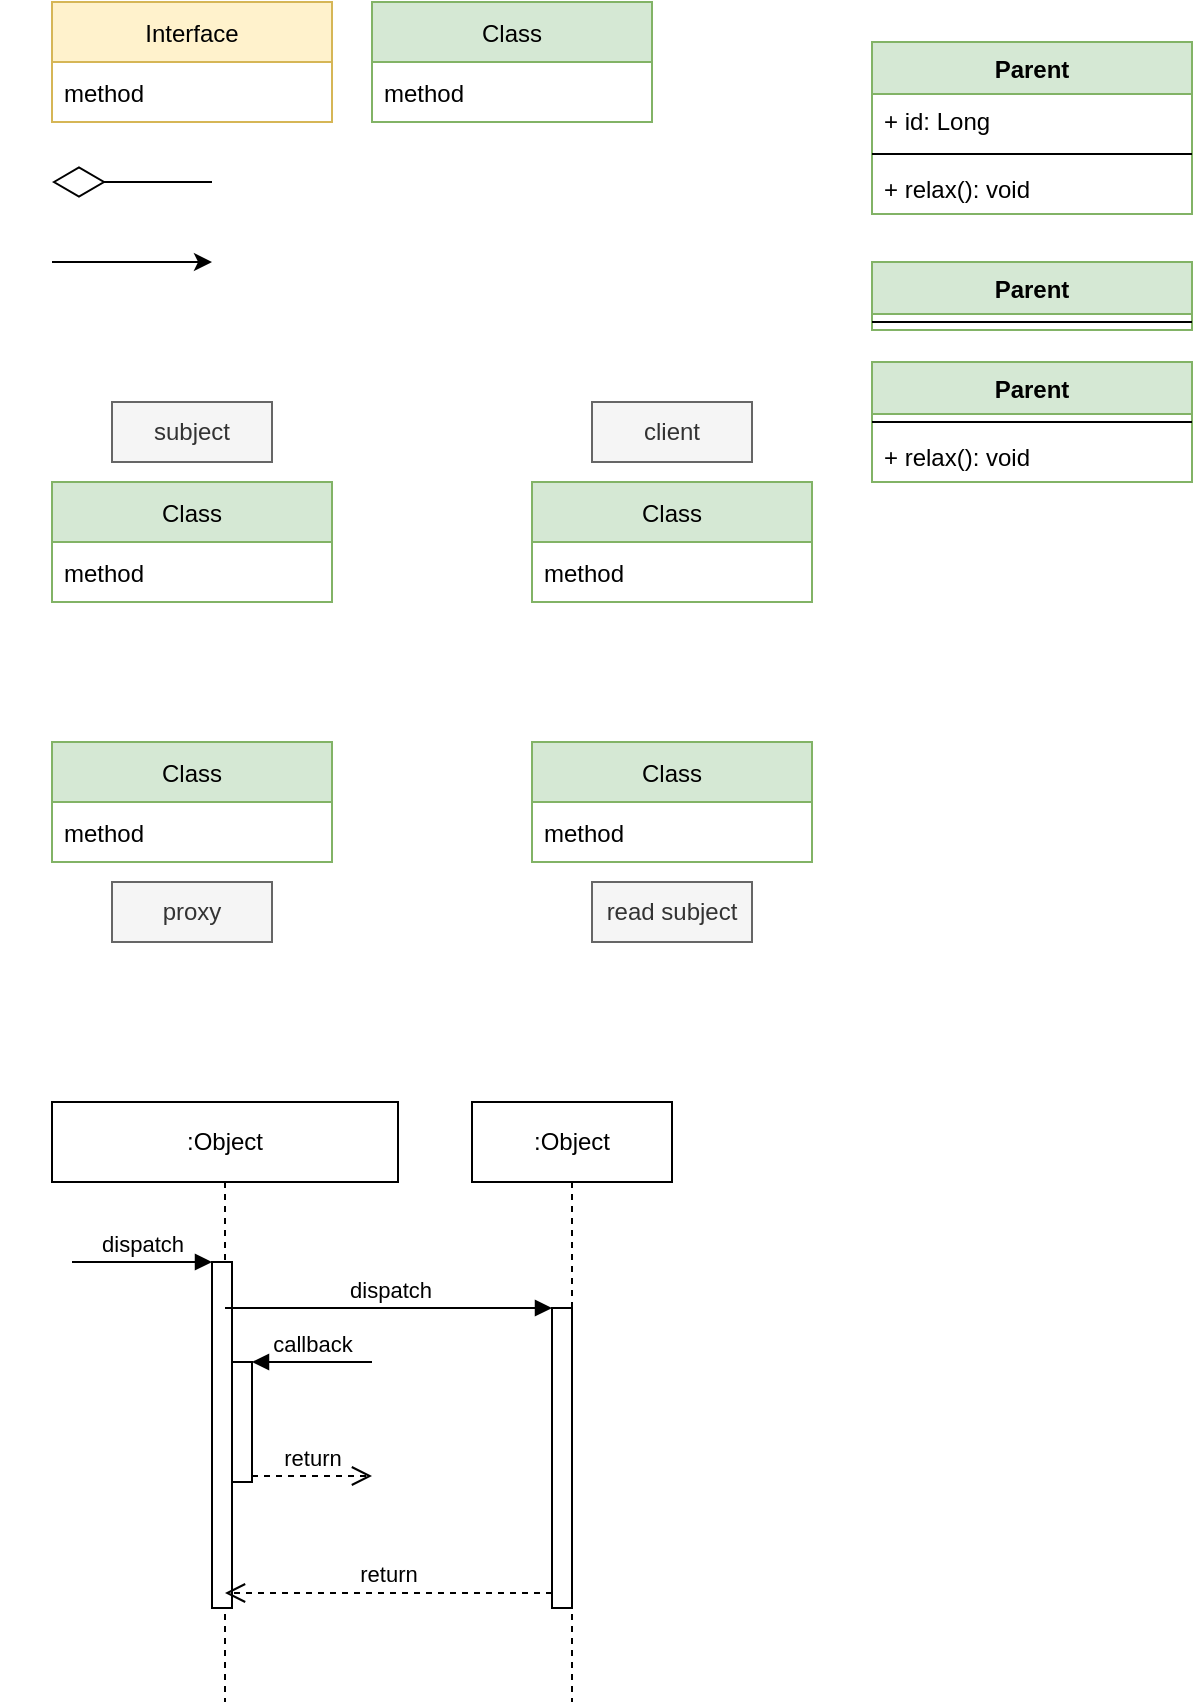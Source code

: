 <mxfile version="15.5.4" type="embed"><diagram id="ierNxM7DQVHxh4hlCwrf" name="Page-1"><mxGraphModel dx="574" dy="720" grid="1" gridSize="10" guides="1" tooltips="1" connect="1" arrows="1" fold="1" page="1" pageScale="1" pageWidth="850" pageHeight="1100" math="0" shadow="0"><root><mxCell id="0"/><mxCell id="1" parent="0"/><mxCell id="2" value="Interface" style="swimlane;fontStyle=0;childLayout=stackLayout;horizontal=1;startSize=30;horizontalStack=0;resizeParent=1;resizeParentMax=0;resizeLast=0;collapsible=1;marginBottom=0;fillColor=#fff2cc;strokeColor=#d6b656;" parent="1" vertex="1"><mxGeometry x="40" y="10" width="140" height="60" as="geometry"/></mxCell><mxCell id="3" value="method" style="text;strokeColor=none;fillColor=none;align=left;verticalAlign=middle;spacingLeft=4;spacingRight=4;overflow=hidden;points=[[0,0.5],[1,0.5]];portConstraint=eastwest;rotatable=0;" parent="2" vertex="1"><mxGeometry y="30" width="140" height="30" as="geometry"/></mxCell><mxCell id="4" value="Class" style="swimlane;fontStyle=0;childLayout=stackLayout;horizontal=1;startSize=30;horizontalStack=0;resizeParent=1;resizeParentMax=0;resizeLast=0;collapsible=1;marginBottom=0;fillColor=#d5e8d4;strokeColor=#82b366;" parent="1" vertex="1"><mxGeometry x="200" y="10" width="140" height="60" as="geometry"/></mxCell><mxCell id="5" value="method" style="text;strokeColor=none;fillColor=none;align=left;verticalAlign=middle;spacingLeft=4;spacingRight=4;overflow=hidden;points=[[0,0.5],[1,0.5]];portConstraint=eastwest;rotatable=0;" parent="4" vertex="1"><mxGeometry y="30" width="140" height="30" as="geometry"/></mxCell><mxCell id="6" value="read subject" style="rounded=0;whiteSpace=wrap;html=1;fillColor=#f5f5f5;fontColor=#333333;strokeColor=#666666;" parent="1" vertex="1"><mxGeometry x="310" y="450" width="80" height="30" as="geometry"/></mxCell><mxCell id="7" value="Class" style="swimlane;fontStyle=0;childLayout=stackLayout;horizontal=1;startSize=30;horizontalStack=0;resizeParent=1;resizeParentMax=0;resizeLast=0;collapsible=1;marginBottom=0;fillColor=#d5e8d4;strokeColor=#82b366;" parent="1" vertex="1"><mxGeometry x="280" y="380" width="140" height="60" as="geometry"/></mxCell><mxCell id="8" value="method" style="text;strokeColor=none;fillColor=none;align=left;verticalAlign=middle;spacingLeft=4;spacingRight=4;overflow=hidden;points=[[0,0.5],[1,0.5]];portConstraint=eastwest;rotatable=0;" parent="7" vertex="1"><mxGeometry y="30" width="140" height="30" as="geometry"/></mxCell><mxCell id="9" value="Class" style="swimlane;fontStyle=0;childLayout=stackLayout;horizontal=1;startSize=30;horizontalStack=0;resizeParent=1;resizeParentMax=0;resizeLast=0;collapsible=1;marginBottom=0;fillColor=#d5e8d4;strokeColor=#82b366;" parent="1" vertex="1"><mxGeometry x="40" y="380" width="140" height="60" as="geometry"/></mxCell><mxCell id="10" value="method" style="text;strokeColor=none;fillColor=none;align=left;verticalAlign=middle;spacingLeft=4;spacingRight=4;overflow=hidden;points=[[0,0.5],[1,0.5]];portConstraint=eastwest;rotatable=0;" parent="9" vertex="1"><mxGeometry y="30" width="140" height="30" as="geometry"/></mxCell><mxCell id="13" value="proxy" style="rounded=0;whiteSpace=wrap;html=1;fillColor=#f5f5f5;fontColor=#333333;strokeColor=#666666;" parent="1" vertex="1"><mxGeometry x="70" y="450" width="80" height="30" as="geometry"/></mxCell><mxCell id="14" value="Class" style="swimlane;fontStyle=0;childLayout=stackLayout;horizontal=1;startSize=30;horizontalStack=0;resizeParent=1;resizeParentMax=0;resizeLast=0;collapsible=1;marginBottom=0;fillColor=#d5e8d4;strokeColor=#82b366;" parent="1" vertex="1"><mxGeometry x="40" y="250" width="140" height="60" as="geometry"/></mxCell><mxCell id="15" value="method" style="text;strokeColor=none;fillColor=none;align=left;verticalAlign=middle;spacingLeft=4;spacingRight=4;overflow=hidden;points=[[0,0.5],[1,0.5]];portConstraint=eastwest;rotatable=0;" parent="14" vertex="1"><mxGeometry y="30" width="140" height="30" as="geometry"/></mxCell><mxCell id="16" value="subject" style="rounded=0;whiteSpace=wrap;html=1;fillColor=#f5f5f5;fontColor=#333333;strokeColor=#666666;" parent="1" vertex="1"><mxGeometry x="70" y="210" width="80" height="30" as="geometry"/></mxCell><mxCell id="20" value="Class" style="swimlane;fontStyle=0;childLayout=stackLayout;horizontal=1;startSize=30;horizontalStack=0;resizeParent=1;resizeParentMax=0;resizeLast=0;collapsible=1;marginBottom=0;fillColor=#d5e8d4;strokeColor=#82b366;" parent="1" vertex="1"><mxGeometry x="280" y="250" width="140" height="60" as="geometry"/></mxCell><mxCell id="21" value="method" style="text;strokeColor=none;fillColor=none;align=left;verticalAlign=middle;spacingLeft=4;spacingRight=4;overflow=hidden;points=[[0,0.5],[1,0.5]];portConstraint=eastwest;rotatable=0;" parent="20" vertex="1"><mxGeometry y="30" width="140" height="30" as="geometry"/></mxCell><mxCell id="22" value="client" style="rounded=0;whiteSpace=wrap;html=1;fillColor=#f5f5f5;fontColor=#333333;strokeColor=#666666;" parent="1" vertex="1"><mxGeometry x="310" y="210" width="80" height="30" as="geometry"/></mxCell><mxCell id="23" value="" style="endArrow=diamondThin;endFill=0;endSize=24;html=1;exitX=0;exitY=0.5;exitDx=0;exitDy=0;entryX=1;entryY=0.5;entryDx=0;entryDy=0;" parent="1" edge="1"><mxGeometry width="160" relative="1" as="geometry"><mxPoint x="120" y="100" as="sourcePoint"/><mxPoint x="40" y="100" as="targetPoint"/></mxGeometry></mxCell><mxCell id="24" style="edgeStyle=orthogonalEdgeStyle;rounded=0;orthogonalLoop=1;jettySize=auto;html=1;" parent="1" edge="1"><mxGeometry relative="1" as="geometry"><mxPoint x="40" y="140" as="sourcePoint"/><mxPoint x="120" y="140" as="targetPoint"/></mxGeometry></mxCell><mxCell id="25" value="Parent" style="swimlane;fontStyle=1;align=center;verticalAlign=top;childLayout=stackLayout;horizontal=1;startSize=26;horizontalStack=0;resizeParent=1;resizeParentMax=0;resizeLast=0;collapsible=1;marginBottom=0;fillColor=#d5e8d4;strokeColor=#82b366;" parent="1" vertex="1"><mxGeometry x="450" y="30" width="160" height="86" as="geometry"><mxRectangle x="380" y="-1050" width="70" height="26" as="alternateBounds"/></mxGeometry></mxCell><mxCell id="26" value="+ id: Long" style="text;strokeColor=none;fillColor=none;align=left;verticalAlign=top;spacingLeft=4;spacingRight=4;overflow=hidden;rotatable=0;points=[[0,0.5],[1,0.5]];portConstraint=eastwest;" parent="25" vertex="1"><mxGeometry y="26" width="160" height="26" as="geometry"/></mxCell><mxCell id="30" value="" style="line;strokeWidth=1;fillColor=none;align=left;verticalAlign=middle;spacingTop=-1;spacingLeft=3;spacingRight=3;rotatable=0;labelPosition=right;points=[];portConstraint=eastwest;" parent="25" vertex="1"><mxGeometry y="52" width="160" height="8" as="geometry"/></mxCell><mxCell id="32" value="+ relax(): void" style="text;strokeColor=none;fillColor=none;align=left;verticalAlign=top;spacingLeft=4;spacingRight=4;overflow=hidden;rotatable=0;points=[[0,0.5],[1,0.5]];portConstraint=eastwest;" parent="25" vertex="1"><mxGeometry y="60" width="160" height="26" as="geometry"/></mxCell><mxCell id="33" value="Parent" style="swimlane;fontStyle=1;align=center;verticalAlign=top;childLayout=stackLayout;horizontal=1;startSize=26;horizontalStack=0;resizeParent=1;resizeParentMax=0;resizeLast=0;collapsible=1;marginBottom=0;fillColor=#d5e8d4;strokeColor=#82b366;" parent="1" vertex="1"><mxGeometry x="450" y="140" width="160" height="34" as="geometry"><mxRectangle x="380" y="-1050" width="70" height="26" as="alternateBounds"/></mxGeometry></mxCell><mxCell id="35" value="" style="line;strokeWidth=1;fillColor=none;align=left;verticalAlign=middle;spacingTop=-1;spacingLeft=3;spacingRight=3;rotatable=0;labelPosition=right;points=[];portConstraint=eastwest;" parent="33" vertex="1"><mxGeometry y="26" width="160" height="8" as="geometry"/></mxCell><mxCell id="39" value="Parent" style="swimlane;fontStyle=1;align=center;verticalAlign=top;childLayout=stackLayout;horizontal=1;startSize=26;horizontalStack=0;resizeParent=1;resizeParentMax=0;resizeLast=0;collapsible=1;marginBottom=0;fillColor=#d5e8d4;strokeColor=#82b366;" parent="1" vertex="1"><mxGeometry x="450" y="190" width="160" height="60" as="geometry"><mxRectangle x="380" y="-1050" width="70" height="26" as="alternateBounds"/></mxGeometry></mxCell><mxCell id="41" value="" style="line;strokeWidth=1;fillColor=none;align=left;verticalAlign=middle;spacingTop=-1;spacingLeft=3;spacingRight=3;rotatable=0;labelPosition=right;points=[];portConstraint=eastwest;" parent="39" vertex="1"><mxGeometry y="26" width="160" height="8" as="geometry"/></mxCell><mxCell id="42" value="+ relax(): void" style="text;strokeColor=none;fillColor=none;align=left;verticalAlign=top;spacingLeft=4;spacingRight=4;overflow=hidden;rotatable=0;points=[[0,0.5],[1,0.5]];portConstraint=eastwest;" parent="39" vertex="1"><mxGeometry y="34" width="160" height="26" as="geometry"/></mxCell><mxCell id="43" value=":Object" style="shape=umlLifeline;perimeter=lifelinePerimeter;whiteSpace=wrap;html=1;container=1;collapsible=0;recursiveResize=0;outlineConnect=0;rounded=0;" vertex="1" parent="1"><mxGeometry x="40" y="560" width="173" height="300" as="geometry"/></mxCell><mxCell id="44" value="" style="group;rounded=0;" vertex="1" connectable="0" parent="43"><mxGeometry x="10" y="80" width="80" height="173" as="geometry"/></mxCell><mxCell id="45" value="" style="html=1;points=[];perimeter=orthogonalPerimeter;rounded=0;" vertex="1" parent="44"><mxGeometry x="70" width="10" height="173" as="geometry"/></mxCell><mxCell id="46" value="dispatch" style="html=1;verticalAlign=bottom;endArrow=block;entryX=0;entryY=0;rounded=0;" edge="1" parent="44" target="45"><mxGeometry relative="1" as="geometry"><mxPoint as="sourcePoint"/></mxGeometry></mxCell><mxCell id="47" value="" style="group;rounded=0;" vertex="1" connectable="0" parent="43"><mxGeometry x="90" y="130" width="70" height="60" as="geometry"/></mxCell><mxCell id="48" value="" style="html=1;points=[];perimeter=orthogonalPerimeter;rounded=0;" vertex="1" parent="47"><mxGeometry width="10" height="60" as="geometry"/></mxCell><mxCell id="49" value="callback" style="html=1;verticalAlign=bottom;endArrow=block;entryX=1;entryY=0;rounded=0;" edge="1" parent="47" target="48"><mxGeometry relative="1" as="geometry"><mxPoint x="70" as="sourcePoint"/></mxGeometry></mxCell><mxCell id="50" value="return" style="html=1;verticalAlign=bottom;endArrow=open;dashed=1;endSize=8;exitX=1;exitY=0.95;rounded=0;" edge="1" parent="47" source="48"><mxGeometry relative="1" as="geometry"><mxPoint x="70" y="57" as="targetPoint"/></mxGeometry></mxCell><mxCell id="51" value=":Object" style="shape=umlLifeline;perimeter=lifelinePerimeter;whiteSpace=wrap;html=1;container=1;collapsible=0;recursiveResize=0;outlineConnect=0;rounded=0;" vertex="1" parent="1"><mxGeometry x="250" y="560" width="100" height="300" as="geometry"/></mxCell><mxCell id="52" value="" style="group;rounded=0;" vertex="1" connectable="0" parent="51"><mxGeometry x="-30" y="103" width="80" height="150" as="geometry"/></mxCell><mxCell id="53" value="" style="html=1;points=[];perimeter=orthogonalPerimeter;rounded=0;" vertex="1" parent="52"><mxGeometry x="70" width="10" height="150" as="geometry"/></mxCell><mxCell id="54" value="dispatch" style="html=1;verticalAlign=bottom;endArrow=block;entryX=0;entryY=0;rounded=0;" edge="1" parent="1" source="43" target="53"><mxGeometry relative="1" as="geometry"><mxPoint x="220" y="663" as="sourcePoint"/></mxGeometry></mxCell><mxCell id="55" value="return" style="html=1;verticalAlign=bottom;endArrow=open;dashed=1;endSize=8;exitX=0;exitY=0.95;rounded=0;" edge="1" parent="1" source="53" target="43"><mxGeometry relative="1" as="geometry"><mxPoint x="230" y="806" as="targetPoint"/></mxGeometry></mxCell></root></mxGraphModel></diagram></mxfile>